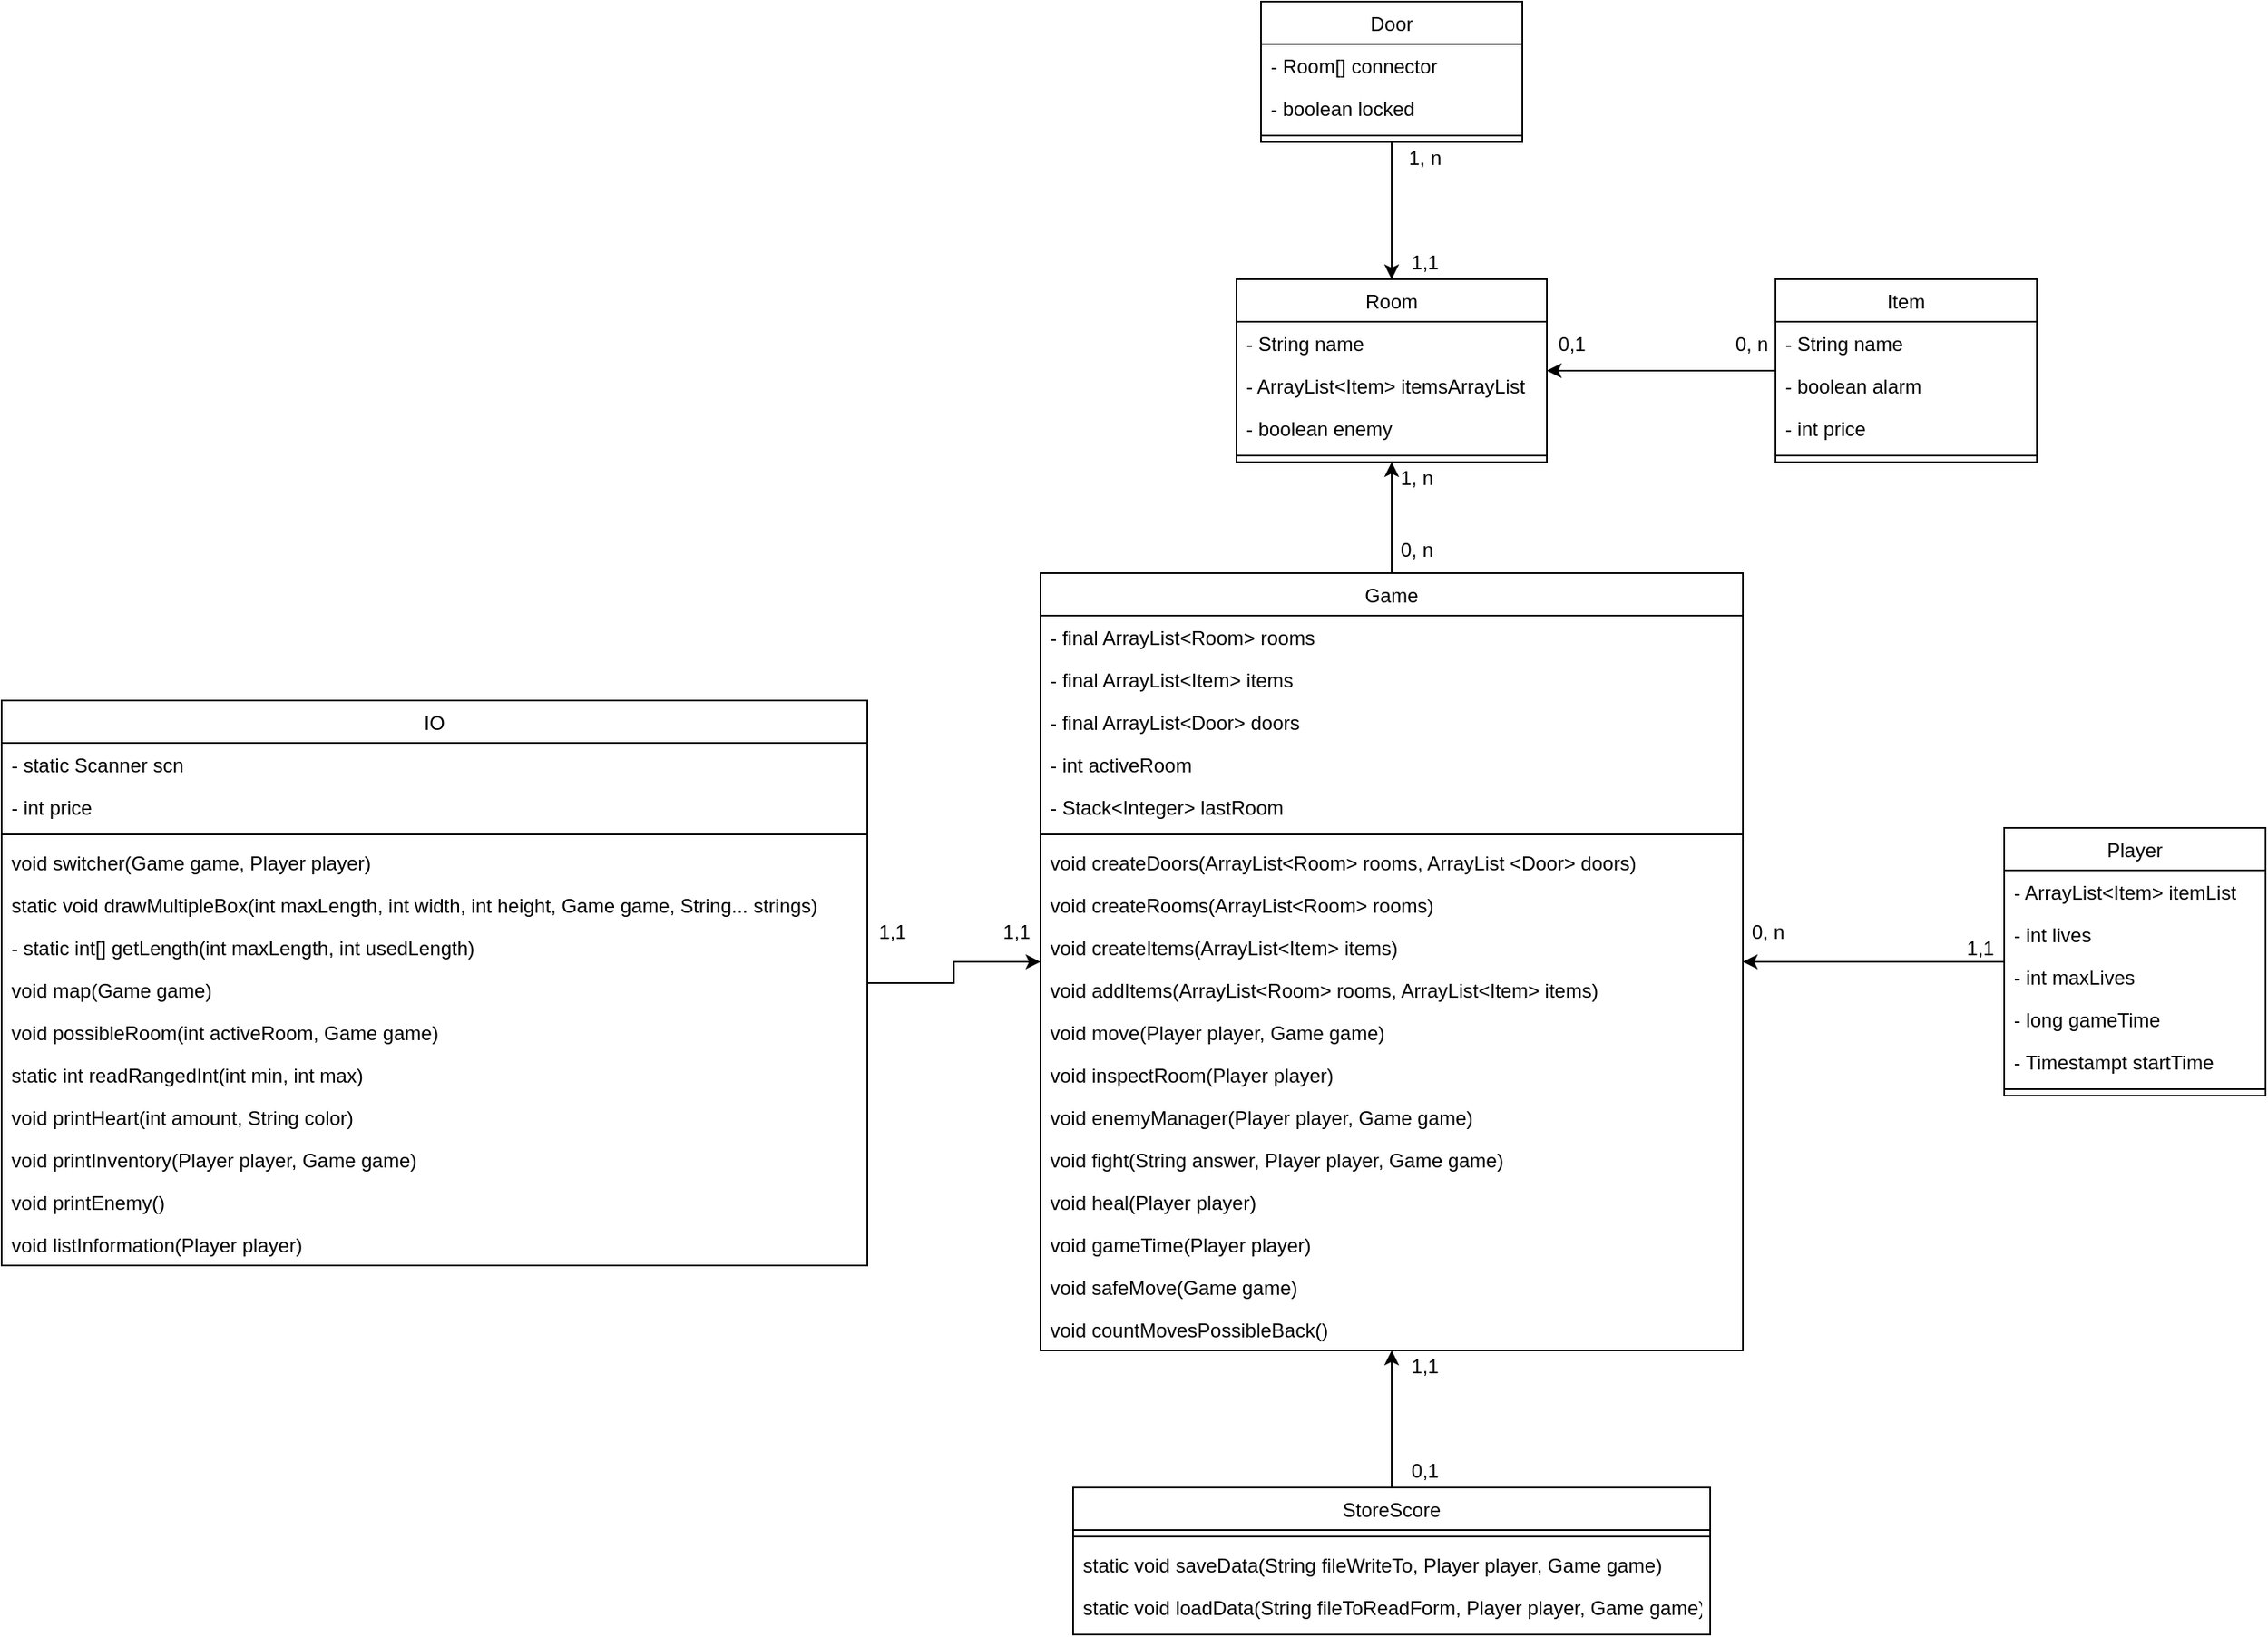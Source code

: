 <mxfile version="15.7.0" type="device"><diagram id="C5RBs43oDa-KdzZeNtuy" name="Page-1"><mxGraphModel dx="2651" dy="2196" grid="1" gridSize="10" guides="1" tooltips="1" connect="1" arrows="1" fold="1" page="1" pageScale="1" pageWidth="827" pageHeight="1169" math="0" shadow="0"><root><mxCell id="WIyWlLk6GJQsqaUBKTNV-0"/><mxCell id="WIyWlLk6GJQsqaUBKTNV-1" parent="WIyWlLk6GJQsqaUBKTNV-0"/><mxCell id="lZHKjosbEtDZUROAbVcG-98" style="edgeStyle=orthogonalEdgeStyle;rounded=0;orthogonalLoop=1;jettySize=auto;html=1;" parent="WIyWlLk6GJQsqaUBKTNV-1" source="lZHKjosbEtDZUROAbVcG-0" target="lZHKjosbEtDZUROAbVcG-18" edge="1"><mxGeometry relative="1" as="geometry"/></mxCell><mxCell id="lZHKjosbEtDZUROAbVcG-0" value="Item" style="swimlane;fontStyle=0;align=center;verticalAlign=top;childLayout=stackLayout;horizontal=1;startSize=26;horizontalStack=0;resizeParent=1;resizeLast=0;collapsible=1;marginBottom=0;rounded=0;shadow=0;strokeWidth=1;" parent="WIyWlLk6GJQsqaUBKTNV-1" vertex="1"><mxGeometry x="970" y="-740" width="160" height="112" as="geometry"><mxRectangle x="550" y="140" width="160" height="26" as="alternateBounds"/></mxGeometry></mxCell><mxCell id="lZHKjosbEtDZUROAbVcG-1" value="- String name" style="text;align=left;verticalAlign=top;spacingLeft=4;spacingRight=4;overflow=hidden;rotatable=0;points=[[0,0.5],[1,0.5]];portConstraint=eastwest;" parent="lZHKjosbEtDZUROAbVcG-0" vertex="1"><mxGeometry y="26" width="160" height="26" as="geometry"/></mxCell><mxCell id="lZHKjosbEtDZUROAbVcG-2" value="- boolean alarm" style="text;align=left;verticalAlign=top;spacingLeft=4;spacingRight=4;overflow=hidden;rotatable=0;points=[[0,0.5],[1,0.5]];portConstraint=eastwest;rounded=0;shadow=0;html=0;" parent="lZHKjosbEtDZUROAbVcG-0" vertex="1"><mxGeometry y="52" width="160" height="26" as="geometry"/></mxCell><mxCell id="lZHKjosbEtDZUROAbVcG-3" value="- int price" style="text;align=left;verticalAlign=top;spacingLeft=4;spacingRight=4;overflow=hidden;rotatable=0;points=[[0,0.5],[1,0.5]];portConstraint=eastwest;rounded=0;shadow=0;html=0;" parent="lZHKjosbEtDZUROAbVcG-0" vertex="1"><mxGeometry y="78" width="160" height="26" as="geometry"/></mxCell><mxCell id="lZHKjosbEtDZUROAbVcG-6" value="" style="line;html=1;strokeWidth=1;align=left;verticalAlign=middle;spacingTop=-1;spacingLeft=3;spacingRight=3;rotatable=0;labelPosition=right;points=[];portConstraint=eastwest;" parent="lZHKjosbEtDZUROAbVcG-0" vertex="1"><mxGeometry y="104" width="160" height="8" as="geometry"/></mxCell><mxCell id="lZHKjosbEtDZUROAbVcG-99" style="edgeStyle=orthogonalEdgeStyle;rounded=0;orthogonalLoop=1;jettySize=auto;html=1;" parent="WIyWlLk6GJQsqaUBKTNV-1" source="lZHKjosbEtDZUROAbVcG-9" target="lZHKjosbEtDZUROAbVcG-45" edge="1"><mxGeometry relative="1" as="geometry"/></mxCell><mxCell id="lZHKjosbEtDZUROAbVcG-9" value="Player" style="swimlane;fontStyle=0;align=center;verticalAlign=top;childLayout=stackLayout;horizontal=1;startSize=26;horizontalStack=0;resizeParent=1;resizeLast=0;collapsible=1;marginBottom=0;rounded=0;shadow=0;strokeWidth=1;" parent="WIyWlLk6GJQsqaUBKTNV-1" vertex="1"><mxGeometry x="1110" y="-404" width="160" height="164" as="geometry"><mxRectangle x="550" y="140" width="160" height="26" as="alternateBounds"/></mxGeometry></mxCell><mxCell id="lZHKjosbEtDZUROAbVcG-10" value="- ArrayList&lt;Item&gt; itemList" style="text;align=left;verticalAlign=top;spacingLeft=4;spacingRight=4;overflow=hidden;rotatable=0;points=[[0,0.5],[1,0.5]];portConstraint=eastwest;" parent="lZHKjosbEtDZUROAbVcG-9" vertex="1"><mxGeometry y="26" width="160" height="26" as="geometry"/></mxCell><mxCell id="lZHKjosbEtDZUROAbVcG-11" value="- int lives" style="text;align=left;verticalAlign=top;spacingLeft=4;spacingRight=4;overflow=hidden;rotatable=0;points=[[0,0.5],[1,0.5]];portConstraint=eastwest;rounded=0;shadow=0;html=0;" parent="lZHKjosbEtDZUROAbVcG-9" vertex="1"><mxGeometry y="52" width="160" height="26" as="geometry"/></mxCell><mxCell id="lZHKjosbEtDZUROAbVcG-12" value="- int maxLives" style="text;align=left;verticalAlign=top;spacingLeft=4;spacingRight=4;overflow=hidden;rotatable=0;points=[[0,0.5],[1,0.5]];portConstraint=eastwest;rounded=0;shadow=0;html=0;" parent="lZHKjosbEtDZUROAbVcG-9" vertex="1"><mxGeometry y="78" width="160" height="26" as="geometry"/></mxCell><mxCell id="lZHKjosbEtDZUROAbVcG-13" value="- long gameTime" style="text;align=left;verticalAlign=top;spacingLeft=4;spacingRight=4;overflow=hidden;rotatable=0;points=[[0,0.5],[1,0.5]];portConstraint=eastwest;rounded=0;shadow=0;html=0;" parent="lZHKjosbEtDZUROAbVcG-9" vertex="1"><mxGeometry y="104" width="160" height="26" as="geometry"/></mxCell><mxCell id="lZHKjosbEtDZUROAbVcG-14" value="- Timestampt startTime" style="text;align=left;verticalAlign=top;spacingLeft=4;spacingRight=4;overflow=hidden;rotatable=0;points=[[0,0.5],[1,0.5]];portConstraint=eastwest;rounded=0;shadow=0;html=0;" parent="lZHKjosbEtDZUROAbVcG-9" vertex="1"><mxGeometry y="130" width="160" height="26" as="geometry"/></mxCell><mxCell id="lZHKjosbEtDZUROAbVcG-15" value="" style="line;html=1;strokeWidth=1;align=left;verticalAlign=middle;spacingTop=-1;spacingLeft=3;spacingRight=3;rotatable=0;labelPosition=right;points=[];portConstraint=eastwest;" parent="lZHKjosbEtDZUROAbVcG-9" vertex="1"><mxGeometry y="156" width="160" height="8" as="geometry"/></mxCell><mxCell id="lZHKjosbEtDZUROAbVcG-18" value="Room" style="swimlane;fontStyle=0;align=center;verticalAlign=top;childLayout=stackLayout;horizontal=1;startSize=26;horizontalStack=0;resizeParent=1;resizeLast=0;collapsible=1;marginBottom=0;rounded=0;shadow=0;strokeWidth=1;" parent="WIyWlLk6GJQsqaUBKTNV-1" vertex="1"><mxGeometry x="640" y="-740" width="190" height="112" as="geometry"><mxRectangle x="550" y="140" width="160" height="26" as="alternateBounds"/></mxGeometry></mxCell><mxCell id="lZHKjosbEtDZUROAbVcG-19" value="- String name" style="text;align=left;verticalAlign=top;spacingLeft=4;spacingRight=4;overflow=hidden;rotatable=0;points=[[0,0.5],[1,0.5]];portConstraint=eastwest;" parent="lZHKjosbEtDZUROAbVcG-18" vertex="1"><mxGeometry y="26" width="190" height="26" as="geometry"/></mxCell><mxCell id="lZHKjosbEtDZUROAbVcG-20" value="- ArrayList&lt;Item&gt; itemsArrayList" style="text;align=left;verticalAlign=top;spacingLeft=4;spacingRight=4;overflow=hidden;rotatable=0;points=[[0,0.5],[1,0.5]];portConstraint=eastwest;rounded=0;shadow=0;html=0;" parent="lZHKjosbEtDZUROAbVcG-18" vertex="1"><mxGeometry y="52" width="190" height="26" as="geometry"/></mxCell><mxCell id="lZHKjosbEtDZUROAbVcG-21" value="- boolean enemy" style="text;align=left;verticalAlign=top;spacingLeft=4;spacingRight=4;overflow=hidden;rotatable=0;points=[[0,0.5],[1,0.5]];portConstraint=eastwest;rounded=0;shadow=0;html=0;" parent="lZHKjosbEtDZUROAbVcG-18" vertex="1"><mxGeometry y="78" width="190" height="26" as="geometry"/></mxCell><mxCell id="lZHKjosbEtDZUROAbVcG-24" value="" style="line;html=1;strokeWidth=1;align=left;verticalAlign=middle;spacingTop=-1;spacingLeft=3;spacingRight=3;rotatable=0;labelPosition=right;points=[];portConstraint=eastwest;" parent="lZHKjosbEtDZUROAbVcG-18" vertex="1"><mxGeometry y="104" width="190" height="8" as="geometry"/></mxCell><mxCell id="lZHKjosbEtDZUROAbVcG-100" style="edgeStyle=orthogonalEdgeStyle;rounded=0;orthogonalLoop=1;jettySize=auto;html=1;" parent="WIyWlLk6GJQsqaUBKTNV-1" source="lZHKjosbEtDZUROAbVcG-27" target="lZHKjosbEtDZUROAbVcG-45" edge="1"><mxGeometry relative="1" as="geometry"/></mxCell><mxCell id="lZHKjosbEtDZUROAbVcG-27" value="StoreScore" style="swimlane;fontStyle=0;align=center;verticalAlign=top;childLayout=stackLayout;horizontal=1;startSize=26;horizontalStack=0;resizeParent=1;resizeLast=0;collapsible=1;marginBottom=0;rounded=0;shadow=0;strokeWidth=1;" parent="WIyWlLk6GJQsqaUBKTNV-1" vertex="1"><mxGeometry x="540" width="390" height="90" as="geometry"><mxRectangle x="550" y="140" width="160" height="26" as="alternateBounds"/></mxGeometry></mxCell><mxCell id="lZHKjosbEtDZUROAbVcG-33" value="" style="line;html=1;strokeWidth=1;align=left;verticalAlign=middle;spacingTop=-1;spacingLeft=3;spacingRight=3;rotatable=0;labelPosition=right;points=[];portConstraint=eastwest;" parent="lZHKjosbEtDZUROAbVcG-27" vertex="1"><mxGeometry y="26" width="390" height="8" as="geometry"/></mxCell><mxCell id="lZHKjosbEtDZUROAbVcG-34" value="static void saveData(String fileWriteTo, Player player, Game game)" style="text;align=left;verticalAlign=top;spacingLeft=4;spacingRight=4;overflow=hidden;rotatable=0;points=[[0,0.5],[1,0.5]];portConstraint=eastwest;" parent="lZHKjosbEtDZUROAbVcG-27" vertex="1"><mxGeometry y="34" width="390" height="26" as="geometry"/></mxCell><mxCell id="lZHKjosbEtDZUROAbVcG-35" value="static void loadData(String fileToReadForm, Player player, Game game)" style="text;align=left;verticalAlign=top;spacingLeft=4;spacingRight=4;overflow=hidden;rotatable=0;points=[[0,0.5],[1,0.5]];portConstraint=eastwest;" parent="lZHKjosbEtDZUROAbVcG-27" vertex="1"><mxGeometry y="60" width="390" height="26" as="geometry"/></mxCell><mxCell id="lZHKjosbEtDZUROAbVcG-91" style="edgeStyle=orthogonalEdgeStyle;rounded=0;orthogonalLoop=1;jettySize=auto;html=1;" parent="WIyWlLk6GJQsqaUBKTNV-1" source="lZHKjosbEtDZUROAbVcG-36" target="lZHKjosbEtDZUROAbVcG-18" edge="1"><mxGeometry relative="1" as="geometry"/></mxCell><mxCell id="lZHKjosbEtDZUROAbVcG-36" value="Door" style="swimlane;fontStyle=0;align=center;verticalAlign=top;childLayout=stackLayout;horizontal=1;startSize=26;horizontalStack=0;resizeParent=1;resizeLast=0;collapsible=1;marginBottom=0;rounded=0;shadow=0;strokeWidth=1;" parent="WIyWlLk6GJQsqaUBKTNV-1" vertex="1"><mxGeometry x="655" y="-910" width="160" height="86" as="geometry"><mxRectangle x="550" y="140" width="160" height="26" as="alternateBounds"/></mxGeometry></mxCell><mxCell id="lZHKjosbEtDZUROAbVcG-37" value="- Room[] connector" style="text;align=left;verticalAlign=top;spacingLeft=4;spacingRight=4;overflow=hidden;rotatable=0;points=[[0,0.5],[1,0.5]];portConstraint=eastwest;" parent="lZHKjosbEtDZUROAbVcG-36" vertex="1"><mxGeometry y="26" width="160" height="26" as="geometry"/></mxCell><mxCell id="lZHKjosbEtDZUROAbVcG-38" value="- boolean locked" style="text;align=left;verticalAlign=top;spacingLeft=4;spacingRight=4;overflow=hidden;rotatable=0;points=[[0,0.5],[1,0.5]];portConstraint=eastwest;rounded=0;shadow=0;html=0;" parent="lZHKjosbEtDZUROAbVcG-36" vertex="1"><mxGeometry y="52" width="160" height="26" as="geometry"/></mxCell><mxCell id="lZHKjosbEtDZUROAbVcG-42" value="" style="line;html=1;strokeWidth=1;align=left;verticalAlign=middle;spacingTop=-1;spacingLeft=3;spacingRight=3;rotatable=0;labelPosition=right;points=[];portConstraint=eastwest;" parent="lZHKjosbEtDZUROAbVcG-36" vertex="1"><mxGeometry y="78" width="160" height="8" as="geometry"/></mxCell><mxCell id="lZHKjosbEtDZUROAbVcG-90" style="edgeStyle=orthogonalEdgeStyle;rounded=0;orthogonalLoop=1;jettySize=auto;html=1;" parent="WIyWlLk6GJQsqaUBKTNV-1" source="lZHKjosbEtDZUROAbVcG-45" target="lZHKjosbEtDZUROAbVcG-18" edge="1"><mxGeometry relative="1" as="geometry"/></mxCell><mxCell id="lZHKjosbEtDZUROAbVcG-45" value="Game" style="swimlane;fontStyle=0;align=center;verticalAlign=top;childLayout=stackLayout;horizontal=1;startSize=26;horizontalStack=0;resizeParent=1;resizeLast=0;collapsible=1;marginBottom=0;rounded=0;shadow=0;strokeWidth=1;" parent="WIyWlLk6GJQsqaUBKTNV-1" vertex="1"><mxGeometry x="520" y="-560" width="430" height="476" as="geometry"><mxRectangle x="550" y="140" width="160" height="26" as="alternateBounds"/></mxGeometry></mxCell><mxCell id="lZHKjosbEtDZUROAbVcG-46" value="- final ArrayList&lt;Room&gt; rooms" style="text;align=left;verticalAlign=top;spacingLeft=4;spacingRight=4;overflow=hidden;rotatable=0;points=[[0,0.5],[1,0.5]];portConstraint=eastwest;" parent="lZHKjosbEtDZUROAbVcG-45" vertex="1"><mxGeometry y="26" width="430" height="26" as="geometry"/></mxCell><mxCell id="lZHKjosbEtDZUROAbVcG-63" value="- final ArrayList&lt;Item&gt; items" style="text;align=left;verticalAlign=top;spacingLeft=4;spacingRight=4;overflow=hidden;rotatable=0;points=[[0,0.5],[1,0.5]];portConstraint=eastwest;" parent="lZHKjosbEtDZUROAbVcG-45" vertex="1"><mxGeometry y="52" width="430" height="26" as="geometry"/></mxCell><mxCell id="lZHKjosbEtDZUROAbVcG-48" value="- final ArrayList&lt;Door&gt; doors" style="text;align=left;verticalAlign=top;spacingLeft=4;spacingRight=4;overflow=hidden;rotatable=0;points=[[0,0.5],[1,0.5]];portConstraint=eastwest;rounded=0;shadow=0;html=0;" parent="lZHKjosbEtDZUROAbVcG-45" vertex="1"><mxGeometry y="78" width="430" height="26" as="geometry"/></mxCell><mxCell id="lZHKjosbEtDZUROAbVcG-49" value="- int activeRoom" style="text;align=left;verticalAlign=top;spacingLeft=4;spacingRight=4;overflow=hidden;rotatable=0;points=[[0,0.5],[1,0.5]];portConstraint=eastwest;rounded=0;shadow=0;html=0;" parent="lZHKjosbEtDZUROAbVcG-45" vertex="1"><mxGeometry y="104" width="430" height="26" as="geometry"/></mxCell><mxCell id="lZHKjosbEtDZUROAbVcG-50" value="- Stack&lt;Integer&gt; lastRoom" style="text;align=left;verticalAlign=top;spacingLeft=4;spacingRight=4;overflow=hidden;rotatable=0;points=[[0,0.5],[1,0.5]];portConstraint=eastwest;rounded=0;shadow=0;html=0;" parent="lZHKjosbEtDZUROAbVcG-45" vertex="1"><mxGeometry y="130" width="430" height="26" as="geometry"/></mxCell><mxCell id="lZHKjosbEtDZUROAbVcG-51" value="" style="line;html=1;strokeWidth=1;align=left;verticalAlign=middle;spacingTop=-1;spacingLeft=3;spacingRight=3;rotatable=0;labelPosition=right;points=[];portConstraint=eastwest;" parent="lZHKjosbEtDZUROAbVcG-45" vertex="1"><mxGeometry y="156" width="430" height="8" as="geometry"/></mxCell><mxCell id="lZHKjosbEtDZUROAbVcG-52" value="void createDoors(ArrayList&lt;Room&gt; rooms, ArrayList &lt;Door&gt; doors)" style="text;align=left;verticalAlign=top;spacingLeft=4;spacingRight=4;overflow=hidden;rotatable=0;points=[[0,0.5],[1,0.5]];portConstraint=eastwest;" parent="lZHKjosbEtDZUROAbVcG-45" vertex="1"><mxGeometry y="164" width="430" height="26" as="geometry"/></mxCell><mxCell id="lZHKjosbEtDZUROAbVcG-53" value="void createRooms(ArrayList&lt;Room&gt; rooms)" style="text;align=left;verticalAlign=top;spacingLeft=4;spacingRight=4;overflow=hidden;rotatable=0;points=[[0,0.5],[1,0.5]];portConstraint=eastwest;" parent="lZHKjosbEtDZUROAbVcG-45" vertex="1"><mxGeometry y="190" width="430" height="26" as="geometry"/></mxCell><mxCell id="lZHKjosbEtDZUROAbVcG-64" value="void createItems(ArrayList&lt;Item&gt; items)" style="text;align=left;verticalAlign=top;spacingLeft=4;spacingRight=4;overflow=hidden;rotatable=0;points=[[0,0.5],[1,0.5]];portConstraint=eastwest;" parent="lZHKjosbEtDZUROAbVcG-45" vertex="1"><mxGeometry y="216" width="430" height="26" as="geometry"/></mxCell><mxCell id="lZHKjosbEtDZUROAbVcG-65" value="void addItems(ArrayList&lt;Room&gt; rooms, ArrayList&lt;Item&gt; items)" style="text;align=left;verticalAlign=top;spacingLeft=4;spacingRight=4;overflow=hidden;rotatable=0;points=[[0,0.5],[1,0.5]];portConstraint=eastwest;" parent="lZHKjosbEtDZUROAbVcG-45" vertex="1"><mxGeometry y="242" width="430" height="26" as="geometry"/></mxCell><mxCell id="lZHKjosbEtDZUROAbVcG-66" value="void move(Player player, Game game)" style="text;align=left;verticalAlign=top;spacingLeft=4;spacingRight=4;overflow=hidden;rotatable=0;points=[[0,0.5],[1,0.5]];portConstraint=eastwest;" parent="lZHKjosbEtDZUROAbVcG-45" vertex="1"><mxGeometry y="268" width="430" height="26" as="geometry"/></mxCell><mxCell id="lZHKjosbEtDZUROAbVcG-69" value="void inspectRoom(Player player)" style="text;align=left;verticalAlign=top;spacingLeft=4;spacingRight=4;overflow=hidden;rotatable=0;points=[[0,0.5],[1,0.5]];portConstraint=eastwest;" parent="lZHKjosbEtDZUROAbVcG-45" vertex="1"><mxGeometry y="294" width="430" height="26" as="geometry"/></mxCell><mxCell id="lZHKjosbEtDZUROAbVcG-70" value="void enemyManager(Player player, Game game)" style="text;align=left;verticalAlign=top;spacingLeft=4;spacingRight=4;overflow=hidden;rotatable=0;points=[[0,0.5],[1,0.5]];portConstraint=eastwest;" parent="lZHKjosbEtDZUROAbVcG-45" vertex="1"><mxGeometry y="320" width="430" height="26" as="geometry"/></mxCell><mxCell id="lZHKjosbEtDZUROAbVcG-68" value="void fight(String answer, Player player, Game game)" style="text;align=left;verticalAlign=top;spacingLeft=4;spacingRight=4;overflow=hidden;rotatable=0;points=[[0,0.5],[1,0.5]];portConstraint=eastwest;" parent="lZHKjosbEtDZUROAbVcG-45" vertex="1"><mxGeometry y="346" width="430" height="26" as="geometry"/></mxCell><mxCell id="lZHKjosbEtDZUROAbVcG-67" value="void heal(Player player)" style="text;align=left;verticalAlign=top;spacingLeft=4;spacingRight=4;overflow=hidden;rotatable=0;points=[[0,0.5],[1,0.5]];portConstraint=eastwest;" parent="lZHKjosbEtDZUROAbVcG-45" vertex="1"><mxGeometry y="372" width="430" height="26" as="geometry"/></mxCell><mxCell id="lZHKjosbEtDZUROAbVcG-71" value="void gameTime(Player player)" style="text;align=left;verticalAlign=top;spacingLeft=4;spacingRight=4;overflow=hidden;rotatable=0;points=[[0,0.5],[1,0.5]];portConstraint=eastwest;" parent="lZHKjosbEtDZUROAbVcG-45" vertex="1"><mxGeometry y="398" width="430" height="26" as="geometry"/></mxCell><mxCell id="lZHKjosbEtDZUROAbVcG-73" value="void safeMove(Game game)" style="text;align=left;verticalAlign=top;spacingLeft=4;spacingRight=4;overflow=hidden;rotatable=0;points=[[0,0.5],[1,0.5]];portConstraint=eastwest;" parent="lZHKjosbEtDZUROAbVcG-45" vertex="1"><mxGeometry y="424" width="430" height="26" as="geometry"/></mxCell><mxCell id="lZHKjosbEtDZUROAbVcG-72" value="void countMovesPossibleBack()" style="text;align=left;verticalAlign=top;spacingLeft=4;spacingRight=4;overflow=hidden;rotatable=0;points=[[0,0.5],[1,0.5]];portConstraint=eastwest;" parent="lZHKjosbEtDZUROAbVcG-45" vertex="1"><mxGeometry y="450" width="430" height="26" as="geometry"/></mxCell><mxCell id="lZHKjosbEtDZUROAbVcG-101" style="edgeStyle=orthogonalEdgeStyle;rounded=0;orthogonalLoop=1;jettySize=auto;html=1;" parent="WIyWlLk6GJQsqaUBKTNV-1" source="lZHKjosbEtDZUROAbVcG-54" target="lZHKjosbEtDZUROAbVcG-45" edge="1"><mxGeometry relative="1" as="geometry"/></mxCell><mxCell id="lZHKjosbEtDZUROAbVcG-54" value="IO" style="swimlane;fontStyle=0;align=center;verticalAlign=top;childLayout=stackLayout;horizontal=1;startSize=26;horizontalStack=0;resizeParent=1;resizeLast=0;collapsible=1;marginBottom=0;rounded=0;shadow=0;strokeWidth=1;" parent="WIyWlLk6GJQsqaUBKTNV-1" vertex="1"><mxGeometry x="-116" y="-482" width="530" height="346" as="geometry"><mxRectangle x="550" y="140" width="160" height="26" as="alternateBounds"/></mxGeometry></mxCell><mxCell id="lZHKjosbEtDZUROAbVcG-55" value="- static Scanner scn " style="text;align=left;verticalAlign=top;spacingLeft=4;spacingRight=4;overflow=hidden;rotatable=0;points=[[0,0.5],[1,0.5]];portConstraint=eastwest;" parent="lZHKjosbEtDZUROAbVcG-54" vertex="1"><mxGeometry y="26" width="530" height="26" as="geometry"/></mxCell><mxCell id="lZHKjosbEtDZUROAbVcG-56" value="- int price" style="text;align=left;verticalAlign=top;spacingLeft=4;spacingRight=4;overflow=hidden;rotatable=0;points=[[0,0.5],[1,0.5]];portConstraint=eastwest;rounded=0;shadow=0;html=0;" parent="lZHKjosbEtDZUROAbVcG-54" vertex="1"><mxGeometry y="52" width="530" height="26" as="geometry"/></mxCell><mxCell id="lZHKjosbEtDZUROAbVcG-60" value="" style="line;html=1;strokeWidth=1;align=left;verticalAlign=middle;spacingTop=-1;spacingLeft=3;spacingRight=3;rotatable=0;labelPosition=right;points=[];portConstraint=eastwest;" parent="lZHKjosbEtDZUROAbVcG-54" vertex="1"><mxGeometry y="78" width="530" height="8" as="geometry"/></mxCell><mxCell id="lZHKjosbEtDZUROAbVcG-61" value="void switcher(Game game, Player player)" style="text;align=left;verticalAlign=top;spacingLeft=4;spacingRight=4;overflow=hidden;rotatable=0;points=[[0,0.5],[1,0.5]];portConstraint=eastwest;" parent="lZHKjosbEtDZUROAbVcG-54" vertex="1"><mxGeometry y="86" width="530" height="26" as="geometry"/></mxCell><mxCell id="lZHKjosbEtDZUROAbVcG-62" value="static void drawMultipleBox(int maxLength, int width, int height, Game game, String... strings)" style="text;align=left;verticalAlign=top;spacingLeft=4;spacingRight=4;overflow=hidden;rotatable=0;points=[[0,0.5],[1,0.5]];portConstraint=eastwest;" parent="lZHKjosbEtDZUROAbVcG-54" vertex="1"><mxGeometry y="112" width="530" height="26" as="geometry"/></mxCell><mxCell id="lZHKjosbEtDZUROAbVcG-74" value="- static int[] getLength(int maxLength, int usedLength)" style="text;align=left;verticalAlign=top;spacingLeft=4;spacingRight=4;overflow=hidden;rotatable=0;points=[[0,0.5],[1,0.5]];portConstraint=eastwest;" parent="lZHKjosbEtDZUROAbVcG-54" vertex="1"><mxGeometry y="138" width="530" height="26" as="geometry"/></mxCell><mxCell id="lZHKjosbEtDZUROAbVcG-75" value="void map(Game game)" style="text;align=left;verticalAlign=top;spacingLeft=4;spacingRight=4;overflow=hidden;rotatable=0;points=[[0,0.5],[1,0.5]];portConstraint=eastwest;" parent="lZHKjosbEtDZUROAbVcG-54" vertex="1"><mxGeometry y="164" width="530" height="26" as="geometry"/></mxCell><mxCell id="lZHKjosbEtDZUROAbVcG-76" value="void possibleRoom(int activeRoom, Game game)" style="text;align=left;verticalAlign=top;spacingLeft=4;spacingRight=4;overflow=hidden;rotatable=0;points=[[0,0.5],[1,0.5]];portConstraint=eastwest;" parent="lZHKjosbEtDZUROAbVcG-54" vertex="1"><mxGeometry y="190" width="530" height="26" as="geometry"/></mxCell><mxCell id="lZHKjosbEtDZUROAbVcG-77" value="static int readRangedInt(int min, int max)" style="text;align=left;verticalAlign=top;spacingLeft=4;spacingRight=4;overflow=hidden;rotatable=0;points=[[0,0.5],[1,0.5]];portConstraint=eastwest;" parent="lZHKjosbEtDZUROAbVcG-54" vertex="1"><mxGeometry y="216" width="530" height="26" as="geometry"/></mxCell><mxCell id="lZHKjosbEtDZUROAbVcG-78" value="void printHeart(int amount, String color)" style="text;align=left;verticalAlign=top;spacingLeft=4;spacingRight=4;overflow=hidden;rotatable=0;points=[[0,0.5],[1,0.5]];portConstraint=eastwest;" parent="lZHKjosbEtDZUROAbVcG-54" vertex="1"><mxGeometry y="242" width="530" height="26" as="geometry"/></mxCell><mxCell id="lZHKjosbEtDZUROAbVcG-80" value="void printInventory(Player player, Game game)" style="text;align=left;verticalAlign=top;spacingLeft=4;spacingRight=4;overflow=hidden;rotatable=0;points=[[0,0.5],[1,0.5]];portConstraint=eastwest;" parent="lZHKjosbEtDZUROAbVcG-54" vertex="1"><mxGeometry y="268" width="530" height="26" as="geometry"/></mxCell><mxCell id="lZHKjosbEtDZUROAbVcG-81" value="void printEnemy()" style="text;align=left;verticalAlign=top;spacingLeft=4;spacingRight=4;overflow=hidden;rotatable=0;points=[[0,0.5],[1,0.5]];portConstraint=eastwest;" parent="lZHKjosbEtDZUROAbVcG-54" vertex="1"><mxGeometry y="294" width="530" height="26" as="geometry"/></mxCell><mxCell id="SkM2r1qUZu-igPYuN_cj-0" value="void listInformation(Player player)" style="text;align=left;verticalAlign=top;spacingLeft=4;spacingRight=4;overflow=hidden;rotatable=0;points=[[0,0.5],[1,0.5]];portConstraint=eastwest;" vertex="1" parent="lZHKjosbEtDZUROAbVcG-54"><mxGeometry y="320" width="530" height="26" as="geometry"/></mxCell><mxCell id="lZHKjosbEtDZUROAbVcG-102" value="1,1" style="text;html=1;align=center;verticalAlign=middle;resizable=0;points=[];autosize=1;strokeColor=none;fillColor=none;" parent="WIyWlLk6GJQsqaUBKTNV-1" vertex="1"><mxGeometry x="1080" y="-340" width="30" height="20" as="geometry"/></mxCell><mxCell id="lZHKjosbEtDZUROAbVcG-103" value="0, n" style="text;html=1;align=center;verticalAlign=middle;resizable=0;points=[];autosize=1;strokeColor=none;fillColor=none;" parent="WIyWlLk6GJQsqaUBKTNV-1" vertex="1"><mxGeometry x="945" y="-350" width="40" height="20" as="geometry"/></mxCell><mxCell id="lZHKjosbEtDZUROAbVcG-104" value="0,1" style="text;html=1;align=center;verticalAlign=middle;resizable=0;points=[];autosize=1;strokeColor=none;fillColor=none;" parent="WIyWlLk6GJQsqaUBKTNV-1" vertex="1"><mxGeometry x="740" y="-20" width="30" height="20" as="geometry"/></mxCell><mxCell id="lZHKjosbEtDZUROAbVcG-105" value="1,1" style="text;html=1;align=center;verticalAlign=middle;resizable=0;points=[];autosize=1;strokeColor=none;fillColor=none;" parent="WIyWlLk6GJQsqaUBKTNV-1" vertex="1"><mxGeometry x="740" y="-84" width="30" height="20" as="geometry"/></mxCell><mxCell id="lZHKjosbEtDZUROAbVcG-106" value="1,1" style="text;html=1;align=center;verticalAlign=middle;resizable=0;points=[];autosize=1;strokeColor=none;fillColor=none;" parent="WIyWlLk6GJQsqaUBKTNV-1" vertex="1"><mxGeometry x="414" y="-350" width="30" height="20" as="geometry"/></mxCell><mxCell id="lZHKjosbEtDZUROAbVcG-107" value="1,1" style="text;html=1;align=center;verticalAlign=middle;resizable=0;points=[];autosize=1;strokeColor=none;fillColor=none;" parent="WIyWlLk6GJQsqaUBKTNV-1" vertex="1"><mxGeometry x="490" y="-350" width="30" height="20" as="geometry"/></mxCell><mxCell id="lZHKjosbEtDZUROAbVcG-108" value="0,1" style="text;html=1;align=center;verticalAlign=middle;resizable=0;points=[];autosize=1;strokeColor=none;fillColor=none;" parent="WIyWlLk6GJQsqaUBKTNV-1" vertex="1"><mxGeometry x="830" y="-710" width="30" height="20" as="geometry"/></mxCell><mxCell id="lZHKjosbEtDZUROAbVcG-109" value="0, n" style="text;html=1;align=center;verticalAlign=middle;resizable=0;points=[];autosize=1;strokeColor=none;fillColor=none;" parent="WIyWlLk6GJQsqaUBKTNV-1" vertex="1"><mxGeometry x="935" y="-710" width="40" height="20" as="geometry"/></mxCell><mxCell id="lZHKjosbEtDZUROAbVcG-110" value="1, n" style="text;html=1;align=center;verticalAlign=middle;resizable=0;points=[];autosize=1;strokeColor=none;fillColor=none;" parent="WIyWlLk6GJQsqaUBKTNV-1" vertex="1"><mxGeometry x="735" y="-824" width="40" height="20" as="geometry"/></mxCell><mxCell id="lZHKjosbEtDZUROAbVcG-111" value="1,1" style="text;html=1;align=center;verticalAlign=middle;resizable=0;points=[];autosize=1;strokeColor=none;fillColor=none;" parent="WIyWlLk6GJQsqaUBKTNV-1" vertex="1"><mxGeometry x="740" y="-760" width="30" height="20" as="geometry"/></mxCell><mxCell id="lZHKjosbEtDZUROAbVcG-112" value="1, n" style="text;html=1;align=center;verticalAlign=middle;resizable=0;points=[];autosize=1;strokeColor=none;fillColor=none;" parent="WIyWlLk6GJQsqaUBKTNV-1" vertex="1"><mxGeometry x="730" y="-628" width="40" height="20" as="geometry"/></mxCell><mxCell id="lZHKjosbEtDZUROAbVcG-113" value="0, n" style="text;html=1;align=center;verticalAlign=middle;resizable=0;points=[];autosize=1;strokeColor=none;fillColor=none;" parent="WIyWlLk6GJQsqaUBKTNV-1" vertex="1"><mxGeometry x="730" y="-584" width="40" height="20" as="geometry"/></mxCell></root></mxGraphModel></diagram></mxfile>